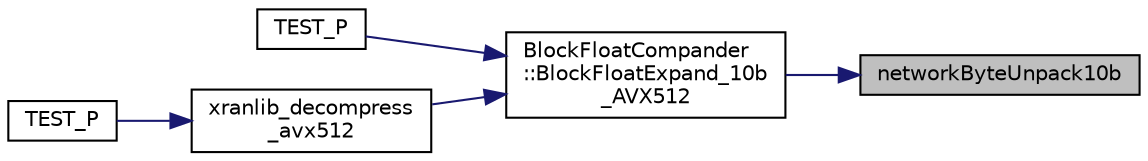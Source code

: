 digraph "networkByteUnpack10b"
{
 // LATEX_PDF_SIZE
  edge [fontname="Helvetica",fontsize="10",labelfontname="Helvetica",labelfontsize="10"];
  node [fontname="Helvetica",fontsize="10",shape=record];
  rankdir="RL";
  Node1 [label="networkByteUnpack10b",height=0.2,width=0.4,color="black", fillcolor="grey75", style="filled", fontcolor="black",tooltip=" "];
  Node1 -> Node2 [dir="back",color="midnightblue",fontsize="10",style="solid",fontname="Helvetica"];
  Node2 [label="BlockFloatCompander\l::BlockFloatExpand_10b\l_AVX512",height=0.2,width=0.4,color="black", fillcolor="white", style="filled",URL="$namespace_block_float_compander.html#a8fae7506e2b9c9f9365b306375ab6eff",tooltip="10 bit expansion"];
  Node2 -> Node3 [dir="back",color="midnightblue",fontsize="10",style="solid",fontname="Helvetica"];
  Node3 [label="TEST_P",height=0.2,width=0.4,color="black", fillcolor="white", style="filled",URL="$compander__functional_8cc.html#a3351c323474adfa4b66c985141776b2f",tooltip=" "];
  Node2 -> Node4 [dir="back",color="midnightblue",fontsize="10",style="solid",fontname="Helvetica"];
  Node4 [label="xranlib_decompress\l_avx512",height=0.2,width=0.4,color="black", fillcolor="white", style="filled",URL="$xran__compression_8cpp.html#a2bd6ebeefb6ca9674598d443e697918c",tooltip=" "];
  Node4 -> Node5 [dir="back",color="midnightblue",fontsize="10",style="solid",fontname="Helvetica"];
  Node5 [label="TEST_P",height=0.2,width=0.4,color="black", fillcolor="white", style="filled",URL="$compander__functional_8cc.html#a45d64e11a1ecc040577b7f22b27dde51",tooltip=" "];
}
